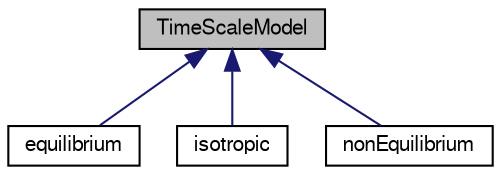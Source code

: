 digraph "TimeScaleModel"
{
  bgcolor="transparent";
  edge [fontname="FreeSans",fontsize="10",labelfontname="FreeSans",labelfontsize="10"];
  node [fontname="FreeSans",fontsize="10",shape=record];
  Node0 [label="TimeScaleModel",height=0.2,width=0.4,color="black", fillcolor="grey75", style="filled", fontcolor="black"];
  Node0 -> Node1 [dir="back",color="midnightblue",fontsize="10",style="solid",fontname="FreeSans"];
  Node1 [label="equilibrium",height=0.2,width=0.4,color="black",URL="$a24278.html",tooltip="Equlibrium model for the time scale over which properties of a dispersed phase tend towards the mean ..."];
  Node0 -> Node2 [dir="back",color="midnightblue",fontsize="10",style="solid",fontname="FreeSans"];
  Node2 [label="isotropic",height=0.2,width=0.4,color="black",URL="$a24282.html",tooltip="Model for the time scale over which the velocity field of a dispersed phase tends towards an isotropi..."];
  Node0 -> Node3 [dir="back",color="midnightblue",fontsize="10",style="solid",fontname="FreeSans"];
  Node3 [label="nonEquilibrium",height=0.2,width=0.4,color="black",URL="$a24286.html",tooltip="Non-Equlibrium model for the time scale over which properties of a dispersed phase tend towards the m..."];
}
